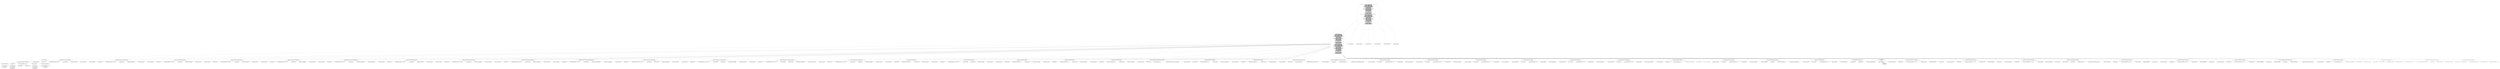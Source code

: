 digraph "Pattern" {
0 [label="Configuration#?,Properties,PrintStream#40:INSERT
Configuration#?,Properties,PrintStream#23:INSERT" shape=ellipse]
1 [label="Configuration#?,Properties,PrintStream#3:\{
    setPatternProperty(aProps, TODO_PATTERN_PROP, TODO_PATTERN);
    setPatternProperty(aProps, PARAMETER_PATTERN_PROP, PARAMETER_PATTERN);
    setPatternProperty(aProps, STATIC_PATTERN_PROP, STATIC_PATTERN);
    setPatternProperty(aProps, CONST_PATTERN_PROP, CONST_PATTERN);
    setPatternProperty(aProps, MEMBER_PATTERN_PROP, MEMBER_PATTERN);
    setPatternProperty(aProps, PUBLIC_MEMBER_PATTERN_PROP, PUBLIC_MEMBER_PATTERN);
    setPatternProperty(aProps, TYPE_PATTERN_PROP, TYPE_PATTERN);
    setPatternProperty(aProps, LOCAL_VAR_PATTERN_PROP, LOCAL_VAR_PATTERN);
    setPatternProperty(aProps, METHOD_PATTERN_PROP, METHOD_PATTERN);
    setPatternProperty(aProps, IGNORE_LINE_LENGTH_PATTERN_PROP, IGNORE_LINE_LENGTH_PATTERN);
    setIntProperty(aProps, aLog, MAX_LINE_LENGTH_PROP, MAX_LINE_LENGTH);
    setIntProperty(aProps, aLog, MAX_METHOD_LENGTH_PROP, MAX_METHOD_LENGTH);
    setIntProperty(aProps, aLog, MAX_CONSTRUCTOR_LENGTH_PROP, MAX_CONSTRUCTOR_LENGTH);
    setIntProperty(aProps, aLog, MAX_FILE_LENGTH_PROP, MAX_FILE_LENGTH);
    setBooleanProperty(aProps, ALLOW_TABS_PROP);
    setIntProperty(aProps, aLog, TAB_WIDTH_PROP, TAB_WIDTH);
    setBooleanProperty(aProps, ALLOW_PROTECTED_PROP);
    setBooleanProperty(aProps, ALLOW_PACKAGE_PROP);
    setBooleanProperty(aProps, ALLOW_NO_AUTHOR_PROP);
    setJavadocScope(Scope.getInstance(aProps.getProperty(JAVADOC_CHECKSCOPE_PROP, PRIVATE.getName())));
    setBooleanProperty(aProps, REQUIRE_PACKAGE_HTML_PROP);
    setBooleanProperty(aProps, IGNORE_IMPORTS_PROP);
    setIllegalImports(aProps.getProperty(ILLEGAL_IMPORTS_PROP, ILLEGAL_IMPORTS));
    setIllegalInstantiations(aProps.getProperty(ILLEGAL_INSTANTIATIONS_PROP, ILLEGAL_INSTANTIATIONS));
    setBooleanProperty(aProps, IGNORE_WHITESPACE_PROP);
    setBooleanProperty(aProps, IGNORE_CAST_WHITESPACE_PROP);
    setBooleanProperty(aProps, IGNORE_OP_WRAP_PROP);
    setBooleanProperty(aProps, IGNORE_BRACES_PROP);
    setBooleanProperty(aProps, IGNORE_LONG_ELL_PROP);
    setBooleanProperty(aProps, IGNORE_PUBLIC_IN_INTERFACE_PROP);
    setCacheFile(aProps.getProperty(CACHE_FILE_PROP));
    setBooleanProperty(aProps, IGNORE_IMPORT_LENGTH_PROP);
    setHeaderIgnoreLines(aProps.getProperty(HEADER_IGNORE_LINE_PROP));
    setBooleanProperty(aProps, HEADER_LINES_REGEXP_PROP);
    final String fname = aProps.getProperty(HEADER_FILE_PROP);
    if (fname != null) \{
        setHeaderFile(fname);
    \}
    setLeftCurlyOptionProperty(aProps, LCURLY_METHOD_PROP, aLog);
    setLeftCurlyOptionProperty(aProps, LCURLY_TYPE_PROP, aLog);
    setLeftCurlyOptionProperty(aProps, LCURLY_OTHER_PROP, aLog);
    setRCurly(getRightCurlyOptionProperty(aProps, RCURLY_PROP, SAME, aLog));
    setBlockOptionProperty(aProps, TRY_BLOCK_PROP, aLog);
    setBlockOptionProperty(aProps, CATCH_BLOCK_PROP, aLog);
    setBlockOptionProperty(aProps, FINALLY_BLOCK_PROP, aLog);
    setParenPadOption(getPadOptionProperty(aProps, PAREN_PAD_PROP, NOSPACE, aLog));
    setBasedir(aProps.getProperty(BASEDIR_PROP));
\}
Configuration#?,Properties,PrintStream#3:\{
    setPatternProperty(aProps, TODO_PATTERN_PROP, TODO_PATTERN);
    setPatternProperty(aProps, PARAMETER_PATTERN_PROP, PARAMETER_PATTERN);
    setPatternProperty(aProps, STATIC_PATTERN_PROP, STATIC_PATTERN);
    setPatternProperty(aProps, CONST_PATTERN_PROP, CONST_PATTERN);
    setPatternProperty(aProps, MEMBER_PATTERN_PROP, MEMBER_PATTERN);
    setPatternProperty(aProps, PUBLIC_MEMBER_PATTERN_PROP, PUBLIC_MEMBER_PATTERN);
    setPatternProperty(aProps, TYPE_PATTERN_PROP, TYPE_PATTERN);
    setPatternProperty(aProps, LOCAL_VAR_PATTERN_PROP, LOCAL_VAR_PATTERN);
    setPatternProperty(aProps, METHOD_PATTERN_PROP, METHOD_PATTERN);
    setPatternProperty(aProps, IGNORE_LINE_LENGTH_PATTERN_PROP, IGNORE_LINE_LENGTH_PATTERN);
    setIntProperty(aProps, aLog, MAX_LINE_LENGTH_PROP, MAX_LINE_LENGTH);
    setIntProperty(aProps, aLog, MAX_METHOD_LENGTH_PROP, MAX_METHOD_LENGTH);
    setIntProperty(aProps, aLog, MAX_CONSTRUCTOR_LENGTH_PROP, MAX_CONSTRUCTOR_LENGTH);
    setIntProperty(aProps, aLog, MAX_FILE_LENGTH_PROP, MAX_FILE_LENGTH);
    setBooleanProperty(aProps, ALLOW_TABS_PROP);
    setIntProperty(aProps, aLog, TAB_WIDTH_PROP, TAB_WIDTH);
    setBooleanProperty(aProps, ALLOW_PROTECTED_PROP);
    setBooleanProperty(aProps, ALLOW_PACKAGE_PROP);
    setBooleanProperty(aProps, ALLOW_NO_AUTHOR_PROP);
    setJavadocScope(Scope.getInstance(aProps.getProperty(JAVADOC_CHECKSCOPE_PROP, PRIVATE.getName())));
    setBooleanProperty(aProps, REQUIRE_PACKAGE_HTML_PROP);
    setBooleanProperty(aProps, IGNORE_IMPORTS_PROP);
    setIllegalImports(aProps.getProperty(ILLEGAL_IMPORTS_PROP, ILLEGAL_IMPORTS));
    setIllegalInstantiations(aProps.getProperty(ILLEGAL_INSTANTIATIONS_PROP, ILLEGAL_INSTANTIATIONS));
    setBooleanProperty(aProps, IGNORE_WHITESPACE_PROP);
    setBooleanProperty(aProps, IGNORE_CAST_WHITESPACE_PROP);
    setBooleanProperty(aProps, IGNORE_BRACES_PROP);
    setBooleanProperty(aProps, IGNORE_LONG_ELL_PROP);
    setBooleanProperty(aProps, IGNORE_PUBLIC_IN_INTERFACE_PROP);
    setStringProperty(aProps, CACHE_FILE_PROP);
    setStringProperty(aProps, LOCALE_LANGUAGE_PROP);
    setStringProperty(aProps, LOCALE_COUNTRY_PROP);
    setBooleanProperty(aProps, IGNORE_IMPORT_LENGTH_PROP);
    setHeaderIgnoreLines(aProps.getProperty(HEADER_IGNORE_LINE_PROP));
    setBooleanProperty(aProps, HEADER_LINES_REGEXP_PROP);
    setBooleanProperty(aProps, JAVADOC_CHECK_UNUSED_THROWS_PROP);
    final String fname = aProps.getProperty(HEADER_FILE_PROP);
    if (fname != null) \{
        setHeaderFile(fname);
    \}
    setLeftCurlyOptionProperty(aProps, LCURLY_METHOD_PROP, aLog);
    setLeftCurlyOptionProperty(aProps, LCURLY_TYPE_PROP, aLog);
    setLeftCurlyOptionProperty(aProps, LCURLY_OTHER_PROP, aLog);
    setRCurly(getRightCurlyOptionProperty(aProps, RCURLY_PROP, SAME, aLog));
    setBlockOptionProperty(aProps, TRY_BLOCK_PROP, aLog);
    setBlockOptionProperty(aProps, CATCH_BLOCK_PROP, aLog);
    setBlockOptionProperty(aProps, FINALLY_BLOCK_PROP, aLog);
    setParenPadOption(getPadOptionProperty(aProps, PAREN_PAD_PROP, NOSPACE, aLog));
    setStringProperty(aProps, BASEDIR_PROP);
    setWrapOpOption(getWrapOpOptionProperty(aProps, WRAP_OP_PROP, NL, aLog));
\}" shape=ellipse]
2 [label="Configuration#?,Properties,PrintStream#2:public  Configuration(Properties aProps, PrintStream aLog) throws RESyntaxException, FileNotFoundException, IOException \{
    setPatternProperty(aProps, TODO_PATTERN_PROP, TODO_PATTERN);
    setPatternProperty(aProps, PARAMETER_PATTERN_PROP, PARAMETER_PATTERN);
    setPatternProperty(aProps, STATIC_PATTERN_PROP, STATIC_PATTERN);
    setPatternProperty(aProps, CONST_PATTERN_PROP, CONST_PATTERN);
    setPatternProperty(aProps, MEMBER_PATTERN_PROP, MEMBER_PATTERN);
    setPatternProperty(aProps, PUBLIC_MEMBER_PATTERN_PROP, PUBLIC_MEMBER_PATTERN);
    setPatternProperty(aProps, TYPE_PATTERN_PROP, TYPE_PATTERN);
    setPatternProperty(aProps, LOCAL_VAR_PATTERN_PROP, LOCAL_VAR_PATTERN);
    setPatternProperty(aProps, METHOD_PATTERN_PROP, METHOD_PATTERN);
    setPatternProperty(aProps, IGNORE_LINE_LENGTH_PATTERN_PROP, IGNORE_LINE_LENGTH_PATTERN);
    setIntProperty(aProps, aLog, MAX_LINE_LENGTH_PROP, MAX_LINE_LENGTH);
    setIntProperty(aProps, aLog, MAX_METHOD_LENGTH_PROP, MAX_METHOD_LENGTH);
    setIntProperty(aProps, aLog, MAX_CONSTRUCTOR_LENGTH_PROP, MAX_CONSTRUCTOR_LENGTH);
    setIntProperty(aProps, aLog, MAX_FILE_LENGTH_PROP, MAX_FILE_LENGTH);
    setBooleanProperty(aProps, ALLOW_TABS_PROP);
    setIntProperty(aProps, aLog, TAB_WIDTH_PROP, TAB_WIDTH);
    setBooleanProperty(aProps, ALLOW_PROTECTED_PROP);
    setBooleanProperty(aProps, ALLOW_PACKAGE_PROP);
    setBooleanProperty(aProps, ALLOW_NO_AUTHOR_PROP);
    setJavadocScope(Scope.getInstance(aProps.getProperty(JAVADOC_CHECKSCOPE_PROP, PRIVATE.getName())));
    setBooleanProperty(aProps, REQUIRE_PACKAGE_HTML_PROP);
    setBooleanProperty(aProps, IGNORE_IMPORTS_PROP);
    setIllegalImports(aProps.getProperty(ILLEGAL_IMPORTS_PROP, ILLEGAL_IMPORTS));
    setIllegalInstantiations(aProps.getProperty(ILLEGAL_INSTANTIATIONS_PROP, ILLEGAL_INSTANTIATIONS));
    setBooleanProperty(aProps, IGNORE_WHITESPACE_PROP);
    setBooleanProperty(aProps, IGNORE_CAST_WHITESPACE_PROP);
    setBooleanProperty(aProps, IGNORE_OP_WRAP_PROP);
    setBooleanProperty(aProps, IGNORE_BRACES_PROP);
    setBooleanProperty(aProps, IGNORE_LONG_ELL_PROP);
    setBooleanProperty(aProps, IGNORE_PUBLIC_IN_INTERFACE_PROP);
    setCacheFile(aProps.getProperty(CACHE_FILE_PROP));
    setBooleanProperty(aProps, IGNORE_IMPORT_LENGTH_PROP);
    setHeaderIgnoreLines(aProps.getProperty(HEADER_IGNORE_LINE_PROP));
    setBooleanProperty(aProps, HEADER_LINES_REGEXP_PROP);
    final String fname = aProps.getProperty(HEADER_FILE_PROP);
    if (fname != null) \{
        setHeaderFile(fname);
    \}
    setLeftCurlyOptionProperty(aProps, LCURLY_METHOD_PROP, aLog);
    setLeftCurlyOptionProperty(aProps, LCURLY_TYPE_PROP, aLog);
    setLeftCurlyOptionProperty(aProps, LCURLY_OTHER_PROP, aLog);
    setRCurly(getRightCurlyOptionProperty(aProps, RCURLY_PROP, SAME, aLog));
    setBlockOptionProperty(aProps, TRY_BLOCK_PROP, aLog);
    setBlockOptionProperty(aProps, CATCH_BLOCK_PROP, aLog);
    setBlockOptionProperty(aProps, FINALLY_BLOCK_PROP, aLog);
    setParenPadOption(getPadOptionProperty(aProps, PAREN_PAD_PROP, NOSPACE, aLog));
    setBasedir(aProps.getProperty(BASEDIR_PROP));
\}
Configuration#?,Properties,PrintStream#2:public  Configuration(Properties aProps, PrintStream aLog) throws RESyntaxException, FileNotFoundException, IOException \{
    setPatternProperty(aProps, TODO_PATTERN_PROP, TODO_PATTERN);
    setPatternProperty(aProps, PARAMETER_PATTERN_PROP, PARAMETER_PATTERN);
    setPatternProperty(aProps, STATIC_PATTERN_PROP, STATIC_PATTERN);
    setPatternProperty(aProps, CONST_PATTERN_PROP, CONST_PATTERN);
    setPatternProperty(aProps, MEMBER_PATTERN_PROP, MEMBER_PATTERN);
    setPatternProperty(aProps, PUBLIC_MEMBER_PATTERN_PROP, PUBLIC_MEMBER_PATTERN);
    setPatternProperty(aProps, TYPE_PATTERN_PROP, TYPE_PATTERN);
    setPatternProperty(aProps, LOCAL_VAR_PATTERN_PROP, LOCAL_VAR_PATTERN);
    setPatternProperty(aProps, METHOD_PATTERN_PROP, METHOD_PATTERN);
    setPatternProperty(aProps, IGNORE_LINE_LENGTH_PATTERN_PROP, IGNORE_LINE_LENGTH_PATTERN);
    setIntProperty(aProps, aLog, MAX_LINE_LENGTH_PROP, MAX_LINE_LENGTH);
    setIntProperty(aProps, aLog, MAX_METHOD_LENGTH_PROP, MAX_METHOD_LENGTH);
    setIntProperty(aProps, aLog, MAX_CONSTRUCTOR_LENGTH_PROP, MAX_CONSTRUCTOR_LENGTH);
    setIntProperty(aProps, aLog, MAX_FILE_LENGTH_PROP, MAX_FILE_LENGTH);
    setBooleanProperty(aProps, ALLOW_TABS_PROP);
    setIntProperty(aProps, aLog, TAB_WIDTH_PROP, TAB_WIDTH);
    setBooleanProperty(aProps, ALLOW_PROTECTED_PROP);
    setBooleanProperty(aProps, ALLOW_PACKAGE_PROP);
    setBooleanProperty(aProps, ALLOW_NO_AUTHOR_PROP);
    setJavadocScope(Scope.getInstance(aProps.getProperty(JAVADOC_CHECKSCOPE_PROP, PRIVATE.getName())));
    setBooleanProperty(aProps, REQUIRE_PACKAGE_HTML_PROP);
    setBooleanProperty(aProps, IGNORE_IMPORTS_PROP);
    setIllegalImports(aProps.getProperty(ILLEGAL_IMPORTS_PROP, ILLEGAL_IMPORTS));
    setIllegalInstantiations(aProps.getProperty(ILLEGAL_INSTANTIATIONS_PROP, ILLEGAL_INSTANTIATIONS));
    setBooleanProperty(aProps, IGNORE_WHITESPACE_PROP);
    setBooleanProperty(aProps, IGNORE_CAST_WHITESPACE_PROP);
    setBooleanProperty(aProps, IGNORE_BRACES_PROP);
    setBooleanProperty(aProps, IGNORE_LONG_ELL_PROP);
    setBooleanProperty(aProps, IGNORE_PUBLIC_IN_INTERFACE_PROP);
    setStringProperty(aProps, CACHE_FILE_PROP);
    setStringProperty(aProps, LOCALE_LANGUAGE_PROP);
    setStringProperty(aProps, LOCALE_COUNTRY_PROP);
    setBooleanProperty(aProps, IGNORE_IMPORT_LENGTH_PROP);
    setHeaderIgnoreLines(aProps.getProperty(HEADER_IGNORE_LINE_PROP));
    setBooleanProperty(aProps, HEADER_LINES_REGEXP_PROP);
    setBooleanProperty(aProps, JAVADOC_CHECK_UNUSED_THROWS_PROP);
    final String fname = aProps.getProperty(HEADER_FILE_PROP);
    if (fname != null) \{
        setHeaderFile(fname);
    \}
    setLeftCurlyOptionProperty(aProps, LCURLY_METHOD_PROP, aLog);
    setLeftCurlyOptionProperty(aProps, LCURLY_TYPE_PROP, aLog);
    setLeftCurlyOptionProperty(aProps, LCURLY_OTHER_PROP, aLog);
    setRCurly(getRightCurlyOptionProperty(aProps, RCURLY_PROP, SAME, aLog));
    setBlockOptionProperty(aProps, TRY_BLOCK_PROP, aLog);
    setBlockOptionProperty(aProps, CATCH_BLOCK_PROP, aLog);
    setBlockOptionProperty(aProps, FINALLY_BLOCK_PROP, aLog);
    setParenPadOption(getPadOptionProperty(aProps, PAREN_PAD_PROP, NOSPACE, aLog));
    setStringProperty(aProps, BASEDIR_PROP);
    setWrapOpOption(getWrapOpOptionProperty(aProps, WRAP_OP_PROP, NL, aLog));
\}" shape=ellipse]
3 [label="Configuration#?,Properties,PrintStream#2:Configuration
Configuration#?,Properties,PrintStream#2:Configuration" shape=ellipse]
4 [label="Configuration#?,Properties,PrintStream#2:Properties aProps
Configuration#?,Properties,PrintStream#2:Properties aProps" shape=ellipse]
5 [label="Configuration#?,Properties,PrintStream#2:PrintStream aLog
Configuration#?,Properties,PrintStream#2:PrintStream aLog" shape=ellipse]
6 [label="Configuration#?,Properties,PrintStream#3:RESyntaxException
Configuration#?,Properties,PrintStream#3:RESyntaxException" shape=ellipse]
7 [label="Configuration#?,Properties,PrintStream#3:FileNotFoundException
Configuration#?,Properties,PrintStream#3:FileNotFoundException" shape=ellipse]
8 [label="Configuration#?,Properties,PrintStream#3:IOException
Configuration#?,Properties,PrintStream#3:IOException" shape=ellipse]
9 [label="Configuration#?,Properties,PrintStream#4:setPatternProperty(aProps, TODO_PATTERN_PROP, TODO_PATTERN)
Configuration#?,Properties,PrintStream#4:setPatternProperty(aProps, TODO_PATTERN_PROP, TODO_PATTERN)" shape=ellipse]
10 [label="Configuration#?,Properties,PrintStream#4:setPatternProperty
Configuration#?,Properties,PrintStream#4:setPatternProperty" shape=ellipse]
11 [label="Configuration#?,Properties,PrintStream#4:
Configuration#?,Properties,PrintStream#4:" shape=ellipse]
12 [label="Configuration#?,Properties,PrintStream#4:setPatternProperty(<unknown>,<unknown>,<unknown>)
Configuration#?,Properties,PrintStream#4:setPatternProperty(<unknown>,<unknown>,<unknown>)" shape=ellipse]
13 [label="Configuration#?,Properties,PrintStream#4:aProps
Configuration#?,Properties,PrintStream#4:aProps" shape=ellipse]
14 [label="Configuration#?,Properties,PrintStream#4:TODO_PATTERN_PROP
Configuration#?,Properties,PrintStream#4:TODO_PATTERN_PROP" shape=ellipse]
15 [label="Configuration#?,Properties,PrintStream#4:TODO_PATTERN
Configuration#?,Properties,PrintStream#4:TODO_PATTERN" shape=ellipse]
16 [label="Configuration#?,Properties,PrintStream#5:setPatternProperty(aProps, PARAMETER_PATTERN_PROP, PARAMETER_PATTERN)
Configuration#?,Properties,PrintStream#5:setPatternProperty(aProps, PARAMETER_PATTERN_PROP, PARAMETER_PATTERN)" shape=ellipse]
17 [label="Configuration#?,Properties,PrintStream#5:setPatternProperty
Configuration#?,Properties,PrintStream#5:setPatternProperty" shape=ellipse]
18 [label="Configuration#?,Properties,PrintStream#5:
Configuration#?,Properties,PrintStream#5:" shape=ellipse]
19 [label="Configuration#?,Properties,PrintStream#5:setPatternProperty(<unknown>,<unknown>,<unknown>)
Configuration#?,Properties,PrintStream#5:setPatternProperty(<unknown>,<unknown>,<unknown>)" shape=ellipse]
20 [label="Configuration#?,Properties,PrintStream#5:aProps
Configuration#?,Properties,PrintStream#5:aProps" shape=ellipse]
21 [label="Configuration#?,Properties,PrintStream#5:PARAMETER_PATTERN_PROP
Configuration#?,Properties,PrintStream#5:PARAMETER_PATTERN_PROP" shape=ellipse]
22 [label="Configuration#?,Properties,PrintStream#5:PARAMETER_PATTERN
Configuration#?,Properties,PrintStream#5:PARAMETER_PATTERN" shape=ellipse]
23 [label="Configuration#?,Properties,PrintStream#6:setPatternProperty(aProps, STATIC_PATTERN_PROP, STATIC_PATTERN)
Configuration#?,Properties,PrintStream#6:setPatternProperty(aProps, STATIC_PATTERN_PROP, STATIC_PATTERN)" shape=ellipse]
24 [label="Configuration#?,Properties,PrintStream#6:setPatternProperty
Configuration#?,Properties,PrintStream#6:setPatternProperty" shape=ellipse]
25 [label="Configuration#?,Properties,PrintStream#6:
Configuration#?,Properties,PrintStream#6:" shape=ellipse]
26 [label="Configuration#?,Properties,PrintStream#6:setPatternProperty(<unknown>,<unknown>,<unknown>)
Configuration#?,Properties,PrintStream#6:setPatternProperty(<unknown>,<unknown>,<unknown>)" shape=ellipse]
27 [label="Configuration#?,Properties,PrintStream#6:aProps
Configuration#?,Properties,PrintStream#6:aProps" shape=ellipse]
28 [label="Configuration#?,Properties,PrintStream#6:STATIC_PATTERN_PROP
Configuration#?,Properties,PrintStream#6:STATIC_PATTERN_PROP" shape=ellipse]
29 [label="Configuration#?,Properties,PrintStream#6:STATIC_PATTERN
Configuration#?,Properties,PrintStream#6:STATIC_PATTERN" shape=ellipse]
30 [label="Configuration#?,Properties,PrintStream#7:setPatternProperty(aProps, CONST_PATTERN_PROP, CONST_PATTERN)
Configuration#?,Properties,PrintStream#7:setPatternProperty(aProps, CONST_PATTERN_PROP, CONST_PATTERN)" shape=ellipse]
31 [label="Configuration#?,Properties,PrintStream#7:setPatternProperty
Configuration#?,Properties,PrintStream#7:setPatternProperty" shape=ellipse]
32 [label="Configuration#?,Properties,PrintStream#7:
Configuration#?,Properties,PrintStream#7:" shape=ellipse]
33 [label="Configuration#?,Properties,PrintStream#7:setPatternProperty(<unknown>,<unknown>,<unknown>)
Configuration#?,Properties,PrintStream#7:setPatternProperty(<unknown>,<unknown>,<unknown>)" shape=ellipse]
34 [label="Configuration#?,Properties,PrintStream#7:aProps
Configuration#?,Properties,PrintStream#7:aProps" shape=ellipse]
35 [label="Configuration#?,Properties,PrintStream#7:CONST_PATTERN_PROP
Configuration#?,Properties,PrintStream#7:CONST_PATTERN_PROP" shape=ellipse]
36 [label="Configuration#?,Properties,PrintStream#7:CONST_PATTERN
Configuration#?,Properties,PrintStream#7:CONST_PATTERN" shape=ellipse]
37 [label="Configuration#?,Properties,PrintStream#8:setPatternProperty(aProps, MEMBER_PATTERN_PROP, MEMBER_PATTERN)
Configuration#?,Properties,PrintStream#8:setPatternProperty(aProps, MEMBER_PATTERN_PROP, MEMBER_PATTERN)" shape=ellipse]
38 [label="Configuration#?,Properties,PrintStream#8:setPatternProperty
Configuration#?,Properties,PrintStream#8:setPatternProperty" shape=ellipse]
39 [label="Configuration#?,Properties,PrintStream#8:
Configuration#?,Properties,PrintStream#8:" shape=ellipse]
40 [label="Configuration#?,Properties,PrintStream#8:setPatternProperty(<unknown>,<unknown>,<unknown>)
Configuration#?,Properties,PrintStream#8:setPatternProperty(<unknown>,<unknown>,<unknown>)" shape=ellipse]
41 [label="Configuration#?,Properties,PrintStream#8:aProps
Configuration#?,Properties,PrintStream#8:aProps" shape=ellipse]
42 [label="Configuration#?,Properties,PrintStream#8:MEMBER_PATTERN_PROP
Configuration#?,Properties,PrintStream#8:MEMBER_PATTERN_PROP" shape=ellipse]
43 [label="Configuration#?,Properties,PrintStream#8:MEMBER_PATTERN
Configuration#?,Properties,PrintStream#8:MEMBER_PATTERN" shape=ellipse]
44 [label="Configuration#?,Properties,PrintStream#9:setPatternProperty(aProps, PUBLIC_MEMBER_PATTERN_PROP, PUBLIC_MEMBER_PATTERN)
Configuration#?,Properties,PrintStream#9:setPatternProperty(aProps, PUBLIC_MEMBER_PATTERN_PROP, PUBLIC_MEMBER_PATTERN)" shape=ellipse]
45 [label="Configuration#?,Properties,PrintStream#9:setPatternProperty
Configuration#?,Properties,PrintStream#9:setPatternProperty" shape=ellipse]
46 [label="Configuration#?,Properties,PrintStream#9:
Configuration#?,Properties,PrintStream#9:" shape=ellipse]
47 [label="Configuration#?,Properties,PrintStream#9:setPatternProperty(<unknown>,<unknown>,<unknown>)
Configuration#?,Properties,PrintStream#9:setPatternProperty(<unknown>,<unknown>,<unknown>)" shape=ellipse]
48 [label="Configuration#?,Properties,PrintStream#9:aProps
Configuration#?,Properties,PrintStream#9:aProps" shape=ellipse]
49 [label="Configuration#?,Properties,PrintStream#9:PUBLIC_MEMBER_PATTERN_PROP
Configuration#?,Properties,PrintStream#9:PUBLIC_MEMBER_PATTERN_PROP" shape=ellipse]
50 [label="Configuration#?,Properties,PrintStream#9:PUBLIC_MEMBER_PATTERN
Configuration#?,Properties,PrintStream#9:PUBLIC_MEMBER_PATTERN" shape=ellipse]
51 [label="Configuration#?,Properties,PrintStream#10:setPatternProperty(aProps, TYPE_PATTERN_PROP, TYPE_PATTERN)
Configuration#?,Properties,PrintStream#10:setPatternProperty(aProps, TYPE_PATTERN_PROP, TYPE_PATTERN)" shape=ellipse]
52 [label="Configuration#?,Properties,PrintStream#10:setPatternProperty
Configuration#?,Properties,PrintStream#10:setPatternProperty" shape=ellipse]
53 [label="Configuration#?,Properties,PrintStream#10:
Configuration#?,Properties,PrintStream#10:" shape=ellipse]
54 [label="Configuration#?,Properties,PrintStream#10:setPatternProperty(<unknown>,<unknown>,<unknown>)
Configuration#?,Properties,PrintStream#10:setPatternProperty(<unknown>,<unknown>,<unknown>)" shape=ellipse]
55 [label="Configuration#?,Properties,PrintStream#10:aProps
Configuration#?,Properties,PrintStream#10:aProps" shape=ellipse]
56 [label="Configuration#?,Properties,PrintStream#10:TYPE_PATTERN_PROP
Configuration#?,Properties,PrintStream#10:TYPE_PATTERN_PROP" shape=ellipse]
57 [label="Configuration#?,Properties,PrintStream#10:TYPE_PATTERN
Configuration#?,Properties,PrintStream#10:TYPE_PATTERN" shape=ellipse]
58 [label="Configuration#?,Properties,PrintStream#11:setPatternProperty(aProps, LOCAL_VAR_PATTERN_PROP, LOCAL_VAR_PATTERN)
Configuration#?,Properties,PrintStream#11:setPatternProperty(aProps, LOCAL_VAR_PATTERN_PROP, LOCAL_VAR_PATTERN)" shape=ellipse]
59 [label="Configuration#?,Properties,PrintStream#11:setPatternProperty
Configuration#?,Properties,PrintStream#11:setPatternProperty" shape=ellipse]
60 [label="Configuration#?,Properties,PrintStream#11:
Configuration#?,Properties,PrintStream#11:" shape=ellipse]
61 [label="Configuration#?,Properties,PrintStream#11:setPatternProperty(<unknown>,<unknown>,<unknown>)
Configuration#?,Properties,PrintStream#11:setPatternProperty(<unknown>,<unknown>,<unknown>)" shape=ellipse]
62 [label="Configuration#?,Properties,PrintStream#11:aProps
Configuration#?,Properties,PrintStream#11:aProps" shape=ellipse]
63 [label="Configuration#?,Properties,PrintStream#11:LOCAL_VAR_PATTERN_PROP
Configuration#?,Properties,PrintStream#11:LOCAL_VAR_PATTERN_PROP" shape=ellipse]
64 [label="Configuration#?,Properties,PrintStream#11:LOCAL_VAR_PATTERN
Configuration#?,Properties,PrintStream#11:LOCAL_VAR_PATTERN" shape=ellipse]
65 [label="Configuration#?,Properties,PrintStream#12:setPatternProperty(aProps, METHOD_PATTERN_PROP, METHOD_PATTERN)
Configuration#?,Properties,PrintStream#12:setPatternProperty(aProps, METHOD_PATTERN_PROP, METHOD_PATTERN)" shape=ellipse]
66 [label="Configuration#?,Properties,PrintStream#12:setPatternProperty
Configuration#?,Properties,PrintStream#12:setPatternProperty" shape=ellipse]
67 [label="Configuration#?,Properties,PrintStream#12:
Configuration#?,Properties,PrintStream#12:" shape=ellipse]
68 [label="Configuration#?,Properties,PrintStream#12:setPatternProperty(<unknown>,<unknown>,<unknown>)
Configuration#?,Properties,PrintStream#12:setPatternProperty(<unknown>,<unknown>,<unknown>)" shape=ellipse]
69 [label="Configuration#?,Properties,PrintStream#12:aProps
Configuration#?,Properties,PrintStream#12:aProps" shape=ellipse]
70 [label="Configuration#?,Properties,PrintStream#12:METHOD_PATTERN_PROP
Configuration#?,Properties,PrintStream#12:METHOD_PATTERN_PROP" shape=ellipse]
71 [label="Configuration#?,Properties,PrintStream#12:METHOD_PATTERN
Configuration#?,Properties,PrintStream#12:METHOD_PATTERN" shape=ellipse]
72 [label="Configuration#?,Properties,PrintStream#13:setPatternProperty(aProps, IGNORE_LINE_LENGTH_PATTERN_PROP, IGNORE_LINE_LENGTH_PATTERN)
Configuration#?,Properties,PrintStream#13:setPatternProperty(aProps, IGNORE_LINE_LENGTH_PATTERN_PROP, IGNORE_LINE_LENGTH_PATTERN)" shape=ellipse]
73 [label="Configuration#?,Properties,PrintStream#13:setPatternProperty
Configuration#?,Properties,PrintStream#13:setPatternProperty" shape=ellipse]
74 [label="Configuration#?,Properties,PrintStream#13:
Configuration#?,Properties,PrintStream#13:" shape=ellipse]
75 [label="Configuration#?,Properties,PrintStream#13:setPatternProperty(<unknown>,<unknown>,<unknown>)
Configuration#?,Properties,PrintStream#13:setPatternProperty(<unknown>,<unknown>,<unknown>)" shape=ellipse]
76 [label="Configuration#?,Properties,PrintStream#13:aProps
Configuration#?,Properties,PrintStream#13:aProps" shape=ellipse]
77 [label="Configuration#?,Properties,PrintStream#13:IGNORE_LINE_LENGTH_PATTERN_PROP
Configuration#?,Properties,PrintStream#13:IGNORE_LINE_LENGTH_PATTERN_PROP" shape=ellipse]
78 [label="Configuration#?,Properties,PrintStream#13:IGNORE_LINE_LENGTH_PATTERN
Configuration#?,Properties,PrintStream#13:IGNORE_LINE_LENGTH_PATTERN" shape=ellipse]
79 [label="Configuration#?,Properties,PrintStream#14:setIntProperty(aProps, aLog, MAX_LINE_LENGTH_PROP, MAX_LINE_LENGTH)
Configuration#?,Properties,PrintStream#14:setIntProperty(aProps, aLog, MAX_LINE_LENGTH_PROP, MAX_LINE_LENGTH)" shape=ellipse]
80 [label="Configuration#?,Properties,PrintStream#14:setIntProperty
Configuration#?,Properties,PrintStream#14:setIntProperty" shape=ellipse]
81 [label="Configuration#?,Properties,PrintStream#14:
Configuration#?,Properties,PrintStream#14:" shape=ellipse]
82 [label="Configuration#?,Properties,PrintStream#14:setIntProperty(<unknown>,<unknown>,<unknown>,<unknown>)
Configuration#?,Properties,PrintStream#14:setIntProperty(<unknown>,<unknown>,<unknown>,<unknown>)" shape=ellipse]
83 [label="Configuration#?,Properties,PrintStream#14:aProps
Configuration#?,Properties,PrintStream#14:aProps" shape=ellipse]
84 [label="Configuration#?,Properties,PrintStream#14:aLog
Configuration#?,Properties,PrintStream#14:aLog" shape=ellipse]
85 [label="Configuration#?,Properties,PrintStream#14:MAX_LINE_LENGTH_PROP
Configuration#?,Properties,PrintStream#14:MAX_LINE_LENGTH_PROP" shape=ellipse]
86 [label="Configuration#?,Properties,PrintStream#14:MAX_LINE_LENGTH
Configuration#?,Properties,PrintStream#14:MAX_LINE_LENGTH" shape=ellipse]
87 [label="Configuration#?,Properties,PrintStream#15:setIntProperty(aProps, aLog, MAX_METHOD_LENGTH_PROP, MAX_METHOD_LENGTH)
Configuration#?,Properties,PrintStream#15:setIntProperty(aProps, aLog, MAX_METHOD_LENGTH_PROP, MAX_METHOD_LENGTH)" shape=ellipse]
88 [label="Configuration#?,Properties,PrintStream#15:setIntProperty
Configuration#?,Properties,PrintStream#15:setIntProperty" shape=ellipse]
89 [label="Configuration#?,Properties,PrintStream#15:
Configuration#?,Properties,PrintStream#15:" shape=ellipse]
90 [label="Configuration#?,Properties,PrintStream#15:setIntProperty(<unknown>,<unknown>,<unknown>,<unknown>)
Configuration#?,Properties,PrintStream#15:setIntProperty(<unknown>,<unknown>,<unknown>,<unknown>)" shape=ellipse]
91 [label="Configuration#?,Properties,PrintStream#15:aProps
Configuration#?,Properties,PrintStream#15:aProps" shape=ellipse]
92 [label="Configuration#?,Properties,PrintStream#15:aLog
Configuration#?,Properties,PrintStream#15:aLog" shape=ellipse]
93 [label="Configuration#?,Properties,PrintStream#15:MAX_METHOD_LENGTH_PROP
Configuration#?,Properties,PrintStream#15:MAX_METHOD_LENGTH_PROP" shape=ellipse]
94 [label="Configuration#?,Properties,PrintStream#15:MAX_METHOD_LENGTH
Configuration#?,Properties,PrintStream#15:MAX_METHOD_LENGTH" shape=ellipse]
95 [label="Configuration#?,Properties,PrintStream#16:setIntProperty(aProps, aLog, MAX_CONSTRUCTOR_LENGTH_PROP, MAX_CONSTRUCTOR_LENGTH)
Configuration#?,Properties,PrintStream#16:setIntProperty(aProps, aLog, MAX_CONSTRUCTOR_LENGTH_PROP, MAX_CONSTRUCTOR_LENGTH)" shape=ellipse]
96 [label="Configuration#?,Properties,PrintStream#16:setIntProperty
Configuration#?,Properties,PrintStream#16:setIntProperty" shape=ellipse]
97 [label="Configuration#?,Properties,PrintStream#16:
Configuration#?,Properties,PrintStream#16:" shape=ellipse]
98 [label="Configuration#?,Properties,PrintStream#16:setIntProperty(<unknown>,<unknown>,<unknown>,<unknown>)
Configuration#?,Properties,PrintStream#16:setIntProperty(<unknown>,<unknown>,<unknown>,<unknown>)" shape=ellipse]
99 [label="Configuration#?,Properties,PrintStream#16:aProps
Configuration#?,Properties,PrintStream#16:aProps" shape=ellipse]
100 [label="Configuration#?,Properties,PrintStream#16:aLog
Configuration#?,Properties,PrintStream#16:aLog" shape=ellipse]
101 [label="Configuration#?,Properties,PrintStream#16:MAX_CONSTRUCTOR_LENGTH_PROP
Configuration#?,Properties,PrintStream#16:MAX_CONSTRUCTOR_LENGTH_PROP" shape=ellipse]
102 [label="Configuration#?,Properties,PrintStream#16:MAX_CONSTRUCTOR_LENGTH
Configuration#?,Properties,PrintStream#16:MAX_CONSTRUCTOR_LENGTH" shape=ellipse]
103 [label="Configuration#?,Properties,PrintStream#17:setIntProperty(aProps, aLog, MAX_FILE_LENGTH_PROP, MAX_FILE_LENGTH)
Configuration#?,Properties,PrintStream#17:setIntProperty(aProps, aLog, MAX_FILE_LENGTH_PROP, MAX_FILE_LENGTH)" shape=ellipse]
104 [label="Configuration#?,Properties,PrintStream#17:setIntProperty
Configuration#?,Properties,PrintStream#17:setIntProperty" shape=ellipse]
105 [label="Configuration#?,Properties,PrintStream#17:
Configuration#?,Properties,PrintStream#17:" shape=ellipse]
106 [label="Configuration#?,Properties,PrintStream#17:setIntProperty(<unknown>,<unknown>,<unknown>,<unknown>)
Configuration#?,Properties,PrintStream#17:setIntProperty(<unknown>,<unknown>,<unknown>,<unknown>)" shape=ellipse]
107 [label="Configuration#?,Properties,PrintStream#17:aProps
Configuration#?,Properties,PrintStream#17:aProps" shape=ellipse]
108 [label="Configuration#?,Properties,PrintStream#17:aLog
Configuration#?,Properties,PrintStream#17:aLog" shape=ellipse]
109 [label="Configuration#?,Properties,PrintStream#17:MAX_FILE_LENGTH_PROP
Configuration#?,Properties,PrintStream#17:MAX_FILE_LENGTH_PROP" shape=ellipse]
110 [label="Configuration#?,Properties,PrintStream#17:MAX_FILE_LENGTH
Configuration#?,Properties,PrintStream#17:MAX_FILE_LENGTH" shape=ellipse]
111 [label="Configuration#?,Properties,PrintStream#18:setBooleanProperty(aProps, ALLOW_TABS_PROP)
Configuration#?,Properties,PrintStream#18:setBooleanProperty(aProps, ALLOW_TABS_PROP)" shape=ellipse]
112 [label="Configuration#?,Properties,PrintStream#18:setBooleanProperty
Configuration#?,Properties,PrintStream#18:setBooleanProperty" shape=ellipse]
113 [label="Configuration#?,Properties,PrintStream#18:
Configuration#?,Properties,PrintStream#18:" shape=ellipse]
114 [label="Configuration#?,Properties,PrintStream#18:setBooleanProperty(<unknown>,<unknown>)
Configuration#?,Properties,PrintStream#18:setBooleanProperty(<unknown>,<unknown>)" shape=ellipse]
115 [label="Configuration#?,Properties,PrintStream#18:aProps
Configuration#?,Properties,PrintStream#18:aProps" shape=ellipse]
116 [label="Configuration#?,Properties,PrintStream#18:ALLOW_TABS_PROP
Configuration#?,Properties,PrintStream#18:ALLOW_TABS_PROP" shape=ellipse]
117 [label="Configuration#?,Properties,PrintStream#19:setIntProperty(aProps, aLog, TAB_WIDTH_PROP, TAB_WIDTH)
Configuration#?,Properties,PrintStream#19:setIntProperty(aProps, aLog, TAB_WIDTH_PROP, TAB_WIDTH)" shape=ellipse]
118 [label="Configuration#?,Properties,PrintStream#19:setIntProperty
Configuration#?,Properties,PrintStream#19:setIntProperty" shape=ellipse]
119 [label="Configuration#?,Properties,PrintStream#19:
Configuration#?,Properties,PrintStream#19:" shape=ellipse]
120 [label="Configuration#?,Properties,PrintStream#19:setIntProperty(<unknown>,<unknown>,<unknown>,<unknown>)
Configuration#?,Properties,PrintStream#19:setIntProperty(<unknown>,<unknown>,<unknown>,<unknown>)" shape=ellipse]
121 [label="Configuration#?,Properties,PrintStream#19:aProps
Configuration#?,Properties,PrintStream#19:aProps" shape=ellipse]
122 [label="Configuration#?,Properties,PrintStream#19:aLog
Configuration#?,Properties,PrintStream#19:aLog" shape=ellipse]
123 [label="Configuration#?,Properties,PrintStream#19:TAB_WIDTH_PROP
Configuration#?,Properties,PrintStream#19:TAB_WIDTH_PROP" shape=ellipse]
124 [label="Configuration#?,Properties,PrintStream#19:TAB_WIDTH
Configuration#?,Properties,PrintStream#19:TAB_WIDTH" shape=ellipse]
125 [label="Configuration#?,Properties,PrintStream#20:setBooleanProperty(aProps, ALLOW_PROTECTED_PROP)
Configuration#?,Properties,PrintStream#20:setBooleanProperty(aProps, ALLOW_PROTECTED_PROP)" shape=ellipse]
126 [label="Configuration#?,Properties,PrintStream#20:setBooleanProperty
Configuration#?,Properties,PrintStream#20:setBooleanProperty" shape=ellipse]
127 [label="Configuration#?,Properties,PrintStream#20:
Configuration#?,Properties,PrintStream#20:" shape=ellipse]
128 [label="Configuration#?,Properties,PrintStream#20:setBooleanProperty(<unknown>,<unknown>)
Configuration#?,Properties,PrintStream#20:setBooleanProperty(<unknown>,<unknown>)" shape=ellipse]
129 [label="Configuration#?,Properties,PrintStream#20:aProps
Configuration#?,Properties,PrintStream#20:aProps" shape=ellipse]
130 [label="Configuration#?,Properties,PrintStream#20:ALLOW_PROTECTED_PROP
Configuration#?,Properties,PrintStream#20:ALLOW_PROTECTED_PROP" shape=ellipse]
131 [label="Configuration#?,Properties,PrintStream#21:setBooleanProperty(aProps, ALLOW_PACKAGE_PROP)
Configuration#?,Properties,PrintStream#21:setBooleanProperty(aProps, ALLOW_PACKAGE_PROP)" shape=ellipse]
132 [label="Configuration#?,Properties,PrintStream#21:setBooleanProperty
Configuration#?,Properties,PrintStream#21:setBooleanProperty" shape=ellipse]
133 [label="Configuration#?,Properties,PrintStream#21:
Configuration#?,Properties,PrintStream#21:" shape=ellipse]
134 [label="Configuration#?,Properties,PrintStream#21:setBooleanProperty(<unknown>,<unknown>)
Configuration#?,Properties,PrintStream#21:setBooleanProperty(<unknown>,<unknown>)" shape=ellipse]
135 [label="Configuration#?,Properties,PrintStream#21:aProps
Configuration#?,Properties,PrintStream#21:aProps" shape=ellipse]
136 [label="Configuration#?,Properties,PrintStream#21:ALLOW_PACKAGE_PROP
Configuration#?,Properties,PrintStream#21:ALLOW_PACKAGE_PROP" shape=ellipse]
137 [label="Configuration#?,Properties,PrintStream#22:setBooleanProperty(aProps, ALLOW_NO_AUTHOR_PROP)
Configuration#?,Properties,PrintStream#22:setBooleanProperty(aProps, ALLOW_NO_AUTHOR_PROP)" shape=ellipse]
138 [label="Configuration#?,Properties,PrintStream#22:setBooleanProperty
Configuration#?,Properties,PrintStream#22:setBooleanProperty" shape=ellipse]
139 [label="Configuration#?,Properties,PrintStream#22:
Configuration#?,Properties,PrintStream#22:" shape=ellipse]
140 [label="Configuration#?,Properties,PrintStream#22:setBooleanProperty(<unknown>,<unknown>)
Configuration#?,Properties,PrintStream#22:setBooleanProperty(<unknown>,<unknown>)" shape=ellipse]
141 [label="Configuration#?,Properties,PrintStream#22:aProps
Configuration#?,Properties,PrintStream#22:aProps" shape=ellipse]
142 [label="Configuration#?,Properties,PrintStream#22:ALLOW_NO_AUTHOR_PROP
Configuration#?,Properties,PrintStream#22:ALLOW_NO_AUTHOR_PROP" shape=ellipse]
143 [label="Configuration#?,Properties,PrintStream#23:setJavadocScope(Scope.getInstance(aProps.getProperty(JAVADOC_CHECKSCOPE_PROP, PRIVATE.getName())))
Configuration#?,Properties,PrintStream#23:setJavadocScope(Scope.getInstance(aProps.getProperty(JAVADOC_CHECKSCOPE_PROP, PRIVATE.getName())))" shape=ellipse]
144 [label="Configuration#?,Properties,PrintStream#23:setJavadocScope
Configuration#?,Properties,PrintStream#23:setJavadocScope" shape=ellipse]
145 [label="Configuration#?,Properties,PrintStream#23:
Configuration#?,Properties,PrintStream#23:" shape=ellipse]
146 [label="Configuration#?,Properties,PrintStream#23:setJavadocScope(<unknown>)
Configuration#?,Properties,PrintStream#23:setJavadocScope(<unknown>)" shape=ellipse]
147 [label="Configuration#?,Properties,PrintStream#24:Scope.getInstance(aProps.getProperty(JAVADOC_CHECKSCOPE_PROP, PRIVATE.getName()))
Configuration#?,Properties,PrintStream#24:Scope.getInstance(aProps.getProperty(JAVADOC_CHECKSCOPE_PROP, PRIVATE.getName()))" shape=ellipse]
148 [label="Configuration#?,Properties,PrintStream#25:setBooleanProperty(aProps, REQUIRE_PACKAGE_HTML_PROP)
Configuration#?,Properties,PrintStream#25:setBooleanProperty(aProps, REQUIRE_PACKAGE_HTML_PROP)" shape=ellipse]
149 [label="Configuration#?,Properties,PrintStream#25:setBooleanProperty
Configuration#?,Properties,PrintStream#25:setBooleanProperty" shape=ellipse]
150 [label="Configuration#?,Properties,PrintStream#25:
Configuration#?,Properties,PrintStream#25:" shape=ellipse]
151 [label="Configuration#?,Properties,PrintStream#25:setBooleanProperty(<unknown>,<unknown>)
Configuration#?,Properties,PrintStream#25:setBooleanProperty(<unknown>,<unknown>)" shape=ellipse]
152 [label="Configuration#?,Properties,PrintStream#25:aProps
Configuration#?,Properties,PrintStream#25:aProps" shape=ellipse]
153 [label="Configuration#?,Properties,PrintStream#25:REQUIRE_PACKAGE_HTML_PROP
Configuration#?,Properties,PrintStream#25:REQUIRE_PACKAGE_HTML_PROP" shape=ellipse]
154 [label="Configuration#?,Properties,PrintStream#26:setBooleanProperty(aProps, IGNORE_IMPORTS_PROP)
Configuration#?,Properties,PrintStream#26:setBooleanProperty(aProps, IGNORE_IMPORTS_PROP)" shape=ellipse]
155 [label="Configuration#?,Properties,PrintStream#26:setBooleanProperty
Configuration#?,Properties,PrintStream#26:setBooleanProperty" shape=ellipse]
156 [label="Configuration#?,Properties,PrintStream#26:
Configuration#?,Properties,PrintStream#26:" shape=ellipse]
157 [label="Configuration#?,Properties,PrintStream#26:setBooleanProperty(<unknown>,<unknown>)
Configuration#?,Properties,PrintStream#26:setBooleanProperty(<unknown>,<unknown>)" shape=ellipse]
158 [label="Configuration#?,Properties,PrintStream#26:aProps
Configuration#?,Properties,PrintStream#26:aProps" shape=ellipse]
159 [label="Configuration#?,Properties,PrintStream#26:IGNORE_IMPORTS_PROP
Configuration#?,Properties,PrintStream#26:IGNORE_IMPORTS_PROP" shape=ellipse]
160 [label="Configuration#?,Properties,PrintStream#27:setIllegalImports(aProps.getProperty(ILLEGAL_IMPORTS_PROP, ILLEGAL_IMPORTS))
Configuration#?,Properties,PrintStream#27:setIllegalImports(aProps.getProperty(ILLEGAL_IMPORTS_PROP, ILLEGAL_IMPORTS))" shape=ellipse]
161 [label="Configuration#?,Properties,PrintStream#27:setIllegalImports
Configuration#?,Properties,PrintStream#27:setIllegalImports" shape=ellipse]
162 [label="Configuration#?,Properties,PrintStream#27:
Configuration#?,Properties,PrintStream#27:" shape=ellipse]
163 [label="Configuration#?,Properties,PrintStream#27:setIllegalImports(<unknown>)
Configuration#?,Properties,PrintStream#27:setIllegalImports(<unknown>)" shape=ellipse]
164 [label="Configuration#?,Properties,PrintStream#27:aProps.getProperty(ILLEGAL_IMPORTS_PROP, ILLEGAL_IMPORTS)
Configuration#?,Properties,PrintStream#27:aProps.getProperty(ILLEGAL_IMPORTS_PROP, ILLEGAL_IMPORTS)" shape=ellipse]
165 [label="Configuration#?,Properties,PrintStream#28:setIllegalInstantiations(aProps.getProperty(ILLEGAL_INSTANTIATIONS_PROP, ILLEGAL_INSTANTIATIONS))
Configuration#?,Properties,PrintStream#28:setIllegalInstantiations(aProps.getProperty(ILLEGAL_INSTANTIATIONS_PROP, ILLEGAL_INSTANTIATIONS))" shape=ellipse]
166 [label="Configuration#?,Properties,PrintStream#28:setIllegalInstantiations
Configuration#?,Properties,PrintStream#28:setIllegalInstantiations" shape=ellipse]
167 [label="Configuration#?,Properties,PrintStream#28:
Configuration#?,Properties,PrintStream#28:" shape=ellipse]
168 [label="Configuration#?,Properties,PrintStream#28:setIllegalInstantiations(<unknown>)
Configuration#?,Properties,PrintStream#28:setIllegalInstantiations(<unknown>)" shape=ellipse]
169 [label="Configuration#?,Properties,PrintStream#29:aProps.getProperty(ILLEGAL_INSTANTIATIONS_PROP, ILLEGAL_INSTANTIATIONS)
Configuration#?,Properties,PrintStream#29:aProps.getProperty(ILLEGAL_INSTANTIATIONS_PROP, ILLEGAL_INSTANTIATIONS)" shape=ellipse]
170 [label="Configuration#?,Properties,PrintStream#30:setBooleanProperty(aProps, IGNORE_WHITESPACE_PROP)
Configuration#?,Properties,PrintStream#30:setBooleanProperty(aProps, IGNORE_WHITESPACE_PROP)" shape=ellipse]
171 [label="Configuration#?,Properties,PrintStream#30:setBooleanProperty
Configuration#?,Properties,PrintStream#30:setBooleanProperty" shape=ellipse]
172 [label="Configuration#?,Properties,PrintStream#30:
Configuration#?,Properties,PrintStream#30:" shape=ellipse]
173 [label="Configuration#?,Properties,PrintStream#30:setBooleanProperty(<unknown>,<unknown>)
Configuration#?,Properties,PrintStream#30:setBooleanProperty(<unknown>,<unknown>)" shape=ellipse]
174 [label="Configuration#?,Properties,PrintStream#30:aProps
Configuration#?,Properties,PrintStream#30:aProps" shape=ellipse]
175 [label="Configuration#?,Properties,PrintStream#30:IGNORE_WHITESPACE_PROP
Configuration#?,Properties,PrintStream#30:IGNORE_WHITESPACE_PROP" shape=ellipse]
176 [label="Configuration#?,Properties,PrintStream#31:setBooleanProperty(aProps, IGNORE_CAST_WHITESPACE_PROP)
Configuration#?,Properties,PrintStream#31:setBooleanProperty(aProps, IGNORE_CAST_WHITESPACE_PROP)" shape=ellipse]
177 [label="Configuration#?,Properties,PrintStream#31:setBooleanProperty
Configuration#?,Properties,PrintStream#31:setBooleanProperty" shape=ellipse]
178 [label="Configuration#?,Properties,PrintStream#31:
Configuration#?,Properties,PrintStream#31:" shape=ellipse]
179 [label="Configuration#?,Properties,PrintStream#31:setBooleanProperty(<unknown>,<unknown>)
Configuration#?,Properties,PrintStream#31:setBooleanProperty(<unknown>,<unknown>)" shape=ellipse]
180 [label="Configuration#?,Properties,PrintStream#31:aProps
Configuration#?,Properties,PrintStream#31:aProps" shape=ellipse]
181 [label="Configuration#?,Properties,PrintStream#31:IGNORE_CAST_WHITESPACE_PROP
Configuration#?,Properties,PrintStream#31:IGNORE_CAST_WHITESPACE_PROP" shape=ellipse]
182 [label="Configuration#?,Properties,PrintStream#32:setBooleanProperty(aProps, IGNORE_OP_WRAP_PROP)
Configuration#?,Properties,PrintStream#32:setBooleanProperty(aProps, IGNORE_BRACES_PROP)" shape=ellipse]
183 [label="Configuration#?,Properties,PrintStream#32:setBooleanProperty
Configuration#?,Properties,PrintStream#32:setBooleanProperty" shape=ellipse]
184 [label="Configuration#?,Properties,PrintStream#32:
Configuration#?,Properties,PrintStream#32:" shape=ellipse]
185 [label="Configuration#?,Properties,PrintStream#32:setBooleanProperty(<unknown>,<unknown>)
Configuration#?,Properties,PrintStream#32:setBooleanProperty(<unknown>,<unknown>)" shape=ellipse]
186 [label="Configuration#?,Properties,PrintStream#32:aProps
Configuration#?,Properties,PrintStream#32:aProps" shape=ellipse]
187 [label="Configuration#?,Properties,PrintStream#32:IGNORE_OP_WRAP_PROP
Configuration#?,Properties,PrintStream#32:IGNORE_BRACES_PROP" shape=ellipse]
188 [label="Configuration#?,Properties,PrintStream#33:setBooleanProperty(aProps, IGNORE_BRACES_PROP)
Configuration#?,Properties,PrintStream#33:setBooleanProperty(aProps, IGNORE_LONG_ELL_PROP)" shape=ellipse]
189 [label="Configuration#?,Properties,PrintStream#33:setBooleanProperty
Configuration#?,Properties,PrintStream#33:setBooleanProperty" shape=ellipse]
190 [label="Configuration#?,Properties,PrintStream#33:
Configuration#?,Properties,PrintStream#33:" shape=ellipse]
191 [label="Configuration#?,Properties,PrintStream#33:setBooleanProperty(<unknown>,<unknown>)
Configuration#?,Properties,PrintStream#33:setBooleanProperty(<unknown>,<unknown>)" shape=ellipse]
192 [label="Configuration#?,Properties,PrintStream#33:aProps
Configuration#?,Properties,PrintStream#33:aProps" shape=ellipse]
193 [label="Configuration#?,Properties,PrintStream#33:IGNORE_BRACES_PROP
Configuration#?,Properties,PrintStream#33:IGNORE_LONG_ELL_PROP" shape=ellipse]
194 [label="Configuration#?,Properties,PrintStream#34:setBooleanProperty(aProps, IGNORE_LONG_ELL_PROP)
Configuration#?,Properties,PrintStream#38:setBooleanProperty(aProps, IGNORE_IMPORT_LENGTH_PROP)" shape=ellipse]
195 [label="Configuration#?,Properties,PrintStream#34:setBooleanProperty
Configuration#?,Properties,PrintStream#38:setBooleanProperty" shape=ellipse]
196 [label="Configuration#?,Properties,PrintStream#34:
Configuration#?,Properties,PrintStream#38:" shape=ellipse]
197 [label="Configuration#?,Properties,PrintStream#34:setBooleanProperty(<unknown>,<unknown>)
Configuration#?,Properties,PrintStream#38:setBooleanProperty(<unknown>,<unknown>)" shape=ellipse]
198 [label="Configuration#?,Properties,PrintStream#34:aProps
Configuration#?,Properties,PrintStream#38:aProps" shape=ellipse]
199 [label="Configuration#?,Properties,PrintStream#34:IGNORE_LONG_ELL_PROP
Configuration#?,Properties,PrintStream#38:IGNORE_IMPORT_LENGTH_PROP" shape=ellipse]
200 [label="Configuration#?,Properties,PrintStream#35:setBooleanProperty(aProps, IGNORE_PUBLIC_IN_INTERFACE_PROP)
Configuration#?,Properties,PrintStream#34:setBooleanProperty(aProps, IGNORE_PUBLIC_IN_INTERFACE_PROP)" shape=ellipse]
201 [label="Configuration#?,Properties,PrintStream#35:setBooleanProperty
Configuration#?,Properties,PrintStream#34:setBooleanProperty" shape=ellipse]
202 [label="Configuration#?,Properties,PrintStream#35:
Configuration#?,Properties,PrintStream#34:" shape=ellipse]
203 [label="Configuration#?,Properties,PrintStream#35:setBooleanProperty(<unknown>,<unknown>)
Configuration#?,Properties,PrintStream#34:setBooleanProperty(<unknown>,<unknown>)" shape=ellipse]
204 [label="Configuration#?,Properties,PrintStream#35:aProps
Configuration#?,Properties,PrintStream#34:aProps" shape=ellipse]
205 [label="Configuration#?,Properties,PrintStream#35:IGNORE_PUBLIC_IN_INTERFACE_PROP
Configuration#?,Properties,PrintStream#34:IGNORE_PUBLIC_IN_INTERFACE_PROP" shape=ellipse]
206 [label="Configuration#?,Properties,PrintStream#36:setCacheFile(aProps.getProperty(CACHE_FILE_PROP))
Configuration#?,Properties,PrintStream#35:setStringProperty(aProps, CACHE_FILE_PROP)" shape=ellipse]
207 [label="Configuration#?,Properties,PrintStream#36:setCacheFile
Configuration#?,Properties,PrintStream#35:setStringProperty" shape=ellipse]
208 [label="Configuration#?,Properties,PrintStream#36:
Configuration#?,Properties,PrintStream#35:" shape=ellipse]
209 [label="Configuration#?,Properties,PrintStream#36:setCacheFile(<unknown>)
Configuration#?,Properties,PrintStream#35:setStringProperty(<unknown>,<unknown>)" shape=ellipse]
210 [label="Configuration#?,Properties,PrintStream#36:aProps.getProperty(CACHE_FILE_PROP)" shape=ellipse]
211 [label="Configuration#?,Properties,PrintStream#37:setBooleanProperty(aProps, IGNORE_IMPORT_LENGTH_PROP)
Configuration#?,Properties,PrintStream#40:setBooleanProperty(aProps, HEADER_LINES_REGEXP_PROP)" shape=ellipse]
212 [label="Configuration#?,Properties,PrintStream#37:setBooleanProperty
Configuration#?,Properties,PrintStream#40:setBooleanProperty" shape=ellipse]
213 [label="Configuration#?,Properties,PrintStream#37:
Configuration#?,Properties,PrintStream#40:" shape=ellipse]
214 [label="Configuration#?,Properties,PrintStream#37:setBooleanProperty(<unknown>,<unknown>)
Configuration#?,Properties,PrintStream#40:setBooleanProperty(<unknown>,<unknown>)" shape=ellipse]
215 [label="Configuration#?,Properties,PrintStream#37:aProps
Configuration#?,Properties,PrintStream#40:aProps" shape=ellipse]
216 [label="Configuration#?,Properties,PrintStream#37:IGNORE_IMPORT_LENGTH_PROP
Configuration#?,Properties,PrintStream#40:HEADER_LINES_REGEXP_PROP" shape=ellipse]
217 [label="Configuration#?,Properties,PrintStream#38:setHeaderIgnoreLines(aProps.getProperty(HEADER_IGNORE_LINE_PROP))
Configuration#?,Properties,PrintStream#39:setHeaderIgnoreLines(aProps.getProperty(HEADER_IGNORE_LINE_PROP))" shape=ellipse]
218 [label="Configuration#?,Properties,PrintStream#38:setHeaderIgnoreLines
Configuration#?,Properties,PrintStream#39:setHeaderIgnoreLines" shape=ellipse]
219 [label="Configuration#?,Properties,PrintStream#38:
Configuration#?,Properties,PrintStream#39:" shape=ellipse]
220 [label="Configuration#?,Properties,PrintStream#38:setHeaderIgnoreLines(<unknown>)
Configuration#?,Properties,PrintStream#39:setHeaderIgnoreLines(<unknown>)" shape=ellipse]
221 [label="Configuration#?,Properties,PrintStream#38:aProps.getProperty(HEADER_IGNORE_LINE_PROP)
Configuration#?,Properties,PrintStream#39:aProps.getProperty(HEADER_IGNORE_LINE_PROP)" shape=ellipse]
222 [label="Configuration#?,Properties,PrintStream#39:setBooleanProperty(aProps, HEADER_LINES_REGEXP_PROP)
Configuration#?,Properties,PrintStream#54:setStringProperty(aProps, BASEDIR_PROP)" shape=ellipse]
223 [label="Configuration#?,Properties,PrintStream#39:setBooleanProperty
Configuration#?,Properties,PrintStream#54:setStringProperty" shape=ellipse]
224 [label="Configuration#?,Properties,PrintStream#39:
Configuration#?,Properties,PrintStream#54:" shape=ellipse]
225 [label="Configuration#?,Properties,PrintStream#39:setBooleanProperty(<unknown>,<unknown>)
Configuration#?,Properties,PrintStream#54:setStringProperty(<unknown>,<unknown>)" shape=ellipse]
226 [label="Configuration#?,Properties,PrintStream#39:aProps
Configuration#?,Properties,PrintStream#54:aProps" shape=ellipse]
227 [label="Configuration#?,Properties,PrintStream#39:HEADER_LINES_REGEXP_PROP
Configuration#?,Properties,PrintStream#54:BASEDIR_PROP" shape=ellipse]
228 [label="Configuration#?,Properties,PrintStream#40:final String fname = aProps.getProperty(HEADER_FILE_PROP)
Configuration#?,Properties,PrintStream#42:final String fname = aProps.getProperty(HEADER_FILE_PROP)" shape=ellipse]
229 [label="Configuration#?,Properties,PrintStream#40:fname
Configuration#?,Properties,PrintStream#42:fname" shape=ellipse]
230 [label="Configuration#?,Properties,PrintStream#40:String
Configuration#?,Properties,PrintStream#42:String" shape=ellipse]
231 [label="Configuration#?,Properties,PrintStream#40:aProps.getProperty(HEADER_FILE_PROP)
Configuration#?,Properties,PrintStream#42:aProps.getProperty(HEADER_FILE_PROP)" shape=ellipse]
232 [label="Configuration#?,Properties,PrintStream#41:if (fname != null) \{
    setHeaderFile(fname);
\}
Configuration#?,Properties,PrintStream#43:if (fname != null) \{
    setHeaderFile(fname);
\}" shape=ellipse]
233 [label="Configuration#?,Properties,PrintStream#41:fname != null
Configuration#?,Properties,PrintStream#43:fname != null" shape=ellipse]
234 [label="Configuration#?,Properties,PrintStream#41:\{
    setHeaderFile(fname);
\}
Configuration#?,Properties,PrintStream#43:\{
    setHeaderFile(fname);
\}" shape=ellipse]
235 [label="Configuration#?,Properties,PrintStream#44:setLeftCurlyOptionProperty(aProps, LCURLY_METHOD_PROP, aLog)
Configuration#?,Properties,PrintStream#46:setLeftCurlyOptionProperty(aProps, LCURLY_METHOD_PROP, aLog)" shape=ellipse]
236 [label="Configuration#?,Properties,PrintStream#44:setLeftCurlyOptionProperty
Configuration#?,Properties,PrintStream#46:setLeftCurlyOptionProperty" shape=ellipse]
237 [label="Configuration#?,Properties,PrintStream#44:
Configuration#?,Properties,PrintStream#46:" shape=ellipse]
238 [label="Configuration#?,Properties,PrintStream#44:setLeftCurlyOptionProperty(<unknown>,<unknown>,<unknown>)
Configuration#?,Properties,PrintStream#46:setLeftCurlyOptionProperty(<unknown>,<unknown>,<unknown>)" shape=ellipse]
239 [label="Configuration#?,Properties,PrintStream#44:aProps
Configuration#?,Properties,PrintStream#46:aProps" shape=ellipse]
240 [label="Configuration#?,Properties,PrintStream#44:LCURLY_METHOD_PROP
Configuration#?,Properties,PrintStream#46:LCURLY_METHOD_PROP" shape=ellipse]
241 [label="Configuration#?,Properties,PrintStream#44:aLog
Configuration#?,Properties,PrintStream#46:aLog" shape=ellipse]
242 [label="Configuration#?,Properties,PrintStream#45:setLeftCurlyOptionProperty(aProps, LCURLY_TYPE_PROP, aLog)
Configuration#?,Properties,PrintStream#47:setLeftCurlyOptionProperty(aProps, LCURLY_TYPE_PROP, aLog)" shape=ellipse]
243 [label="Configuration#?,Properties,PrintStream#45:setLeftCurlyOptionProperty
Configuration#?,Properties,PrintStream#47:setLeftCurlyOptionProperty" shape=ellipse]
244 [label="Configuration#?,Properties,PrintStream#45:
Configuration#?,Properties,PrintStream#47:" shape=ellipse]
245 [label="Configuration#?,Properties,PrintStream#45:setLeftCurlyOptionProperty(<unknown>,<unknown>,<unknown>)
Configuration#?,Properties,PrintStream#47:setLeftCurlyOptionProperty(<unknown>,<unknown>,<unknown>)" shape=ellipse]
246 [label="Configuration#?,Properties,PrintStream#45:aProps
Configuration#?,Properties,PrintStream#47:aProps" shape=ellipse]
247 [label="Configuration#?,Properties,PrintStream#45:LCURLY_TYPE_PROP
Configuration#?,Properties,PrintStream#47:LCURLY_TYPE_PROP" shape=ellipse]
248 [label="Configuration#?,Properties,PrintStream#45:aLog
Configuration#?,Properties,PrintStream#47:aLog" shape=ellipse]
249 [label="Configuration#?,Properties,PrintStream#46:setLeftCurlyOptionProperty(aProps, LCURLY_OTHER_PROP, aLog)
Configuration#?,Properties,PrintStream#48:setLeftCurlyOptionProperty(aProps, LCURLY_OTHER_PROP, aLog)" shape=ellipse]
250 [label="Configuration#?,Properties,PrintStream#46:setLeftCurlyOptionProperty
Configuration#?,Properties,PrintStream#48:setLeftCurlyOptionProperty" shape=ellipse]
251 [label="Configuration#?,Properties,PrintStream#46:
Configuration#?,Properties,PrintStream#48:" shape=ellipse]
252 [label="Configuration#?,Properties,PrintStream#46:setLeftCurlyOptionProperty(<unknown>,<unknown>,<unknown>)
Configuration#?,Properties,PrintStream#48:setLeftCurlyOptionProperty(<unknown>,<unknown>,<unknown>)" shape=ellipse]
253 [label="Configuration#?,Properties,PrintStream#46:aProps
Configuration#?,Properties,PrintStream#48:aProps" shape=ellipse]
254 [label="Configuration#?,Properties,PrintStream#46:LCURLY_OTHER_PROP
Configuration#?,Properties,PrintStream#48:LCURLY_OTHER_PROP" shape=ellipse]
255 [label="Configuration#?,Properties,PrintStream#46:aLog
Configuration#?,Properties,PrintStream#48:aLog" shape=ellipse]
256 [label="Configuration#?,Properties,PrintStream#47:setRCurly(getRightCurlyOptionProperty(aProps, RCURLY_PROP, SAME, aLog))
Configuration#?,Properties,PrintStream#49:setRCurly(getRightCurlyOptionProperty(aProps, RCURLY_PROP, SAME, aLog))" shape=ellipse]
257 [label="Configuration#?,Properties,PrintStream#47:setRCurly
Configuration#?,Properties,PrintStream#49:setRCurly" shape=ellipse]
258 [label="Configuration#?,Properties,PrintStream#47:
Configuration#?,Properties,PrintStream#49:" shape=ellipse]
259 [label="Configuration#?,Properties,PrintStream#47:setRCurly(<unknown>)
Configuration#?,Properties,PrintStream#49:setRCurly(<unknown>)" shape=ellipse]
260 [label="Configuration#?,Properties,PrintStream#47:getRightCurlyOptionProperty(aProps, RCURLY_PROP, SAME, aLog)
Configuration#?,Properties,PrintStream#49:getRightCurlyOptionProperty(aProps, RCURLY_PROP, SAME, aLog)" shape=ellipse]
261 [label="Configuration#?,Properties,PrintStream#48:setBlockOptionProperty(aProps, TRY_BLOCK_PROP, aLog)
Configuration#?,Properties,PrintStream#50:setBlockOptionProperty(aProps, TRY_BLOCK_PROP, aLog)" shape=ellipse]
262 [label="Configuration#?,Properties,PrintStream#48:setBlockOptionProperty
Configuration#?,Properties,PrintStream#50:setBlockOptionProperty" shape=ellipse]
263 [label="Configuration#?,Properties,PrintStream#48:
Configuration#?,Properties,PrintStream#50:" shape=ellipse]
264 [label="Configuration#?,Properties,PrintStream#48:setBlockOptionProperty(<unknown>,<unknown>,<unknown>)
Configuration#?,Properties,PrintStream#50:setBlockOptionProperty(<unknown>,<unknown>,<unknown>)" shape=ellipse]
265 [label="Configuration#?,Properties,PrintStream#48:aProps
Configuration#?,Properties,PrintStream#50:aProps" shape=ellipse]
266 [label="Configuration#?,Properties,PrintStream#48:TRY_BLOCK_PROP
Configuration#?,Properties,PrintStream#50:TRY_BLOCK_PROP" shape=ellipse]
267 [label="Configuration#?,Properties,PrintStream#48:aLog
Configuration#?,Properties,PrintStream#50:aLog" shape=ellipse]
268 [label="Configuration#?,Properties,PrintStream#49:setBlockOptionProperty(aProps, CATCH_BLOCK_PROP, aLog)
Configuration#?,Properties,PrintStream#51:setBlockOptionProperty(aProps, CATCH_BLOCK_PROP, aLog)" shape=ellipse]
269 [label="Configuration#?,Properties,PrintStream#49:setBlockOptionProperty
Configuration#?,Properties,PrintStream#51:setBlockOptionProperty" shape=ellipse]
270 [label="Configuration#?,Properties,PrintStream#49:
Configuration#?,Properties,PrintStream#51:" shape=ellipse]
271 [label="Configuration#?,Properties,PrintStream#49:setBlockOptionProperty(<unknown>,<unknown>,<unknown>)
Configuration#?,Properties,PrintStream#51:setBlockOptionProperty(<unknown>,<unknown>,<unknown>)" shape=ellipse]
272 [label="Configuration#?,Properties,PrintStream#49:aProps
Configuration#?,Properties,PrintStream#51:aProps" shape=ellipse]
273 [label="Configuration#?,Properties,PrintStream#49:CATCH_BLOCK_PROP
Configuration#?,Properties,PrintStream#51:CATCH_BLOCK_PROP" shape=ellipse]
274 [label="Configuration#?,Properties,PrintStream#49:aLog
Configuration#?,Properties,PrintStream#51:aLog" shape=ellipse]
275 [label="Configuration#?,Properties,PrintStream#50:setBlockOptionProperty(aProps, FINALLY_BLOCK_PROP, aLog)
Configuration#?,Properties,PrintStream#52:setBlockOptionProperty(aProps, FINALLY_BLOCK_PROP, aLog)" shape=ellipse]
276 [label="Configuration#?,Properties,PrintStream#50:setBlockOptionProperty
Configuration#?,Properties,PrintStream#52:setBlockOptionProperty" shape=ellipse]
277 [label="Configuration#?,Properties,PrintStream#50:
Configuration#?,Properties,PrintStream#52:" shape=ellipse]
278 [label="Configuration#?,Properties,PrintStream#50:setBlockOptionProperty(<unknown>,<unknown>,<unknown>)
Configuration#?,Properties,PrintStream#52:setBlockOptionProperty(<unknown>,<unknown>,<unknown>)" shape=ellipse]
279 [label="Configuration#?,Properties,PrintStream#50:aProps
Configuration#?,Properties,PrintStream#52:aProps" shape=ellipse]
280 [label="Configuration#?,Properties,PrintStream#50:FINALLY_BLOCK_PROP
Configuration#?,Properties,PrintStream#52:FINALLY_BLOCK_PROP" shape=ellipse]
281 [label="Configuration#?,Properties,PrintStream#50:aLog
Configuration#?,Properties,PrintStream#52:aLog" shape=ellipse]
282 [label="Configuration#?,Properties,PrintStream#51:setParenPadOption(getPadOptionProperty(aProps, PAREN_PAD_PROP, NOSPACE, aLog))
Configuration#?,Properties,PrintStream#53:setParenPadOption(getPadOptionProperty(aProps, PAREN_PAD_PROP, NOSPACE, aLog))" shape=ellipse]
283 [label="Configuration#?,Properties,PrintStream#51:setParenPadOption
Configuration#?,Properties,PrintStream#53:setParenPadOption" shape=ellipse]
284 [label="Configuration#?,Properties,PrintStream#51:
Configuration#?,Properties,PrintStream#53:" shape=ellipse]
285 [label="Configuration#?,Properties,PrintStream#51:setParenPadOption(<unknown>)
Configuration#?,Properties,PrintStream#53:setParenPadOption(<unknown>)" shape=ellipse]
286 [label="Configuration#?,Properties,PrintStream#51:getPadOptionProperty(aProps, PAREN_PAD_PROP, NOSPACE, aLog)
Configuration#?,Properties,PrintStream#53:getPadOptionProperty(aProps, PAREN_PAD_PROP, NOSPACE, aLog)" shape=ellipse]
287 [label="Configuration#?,Properties,PrintStream#52:setBasedir(aProps.getProperty(BASEDIR_PROP))
Configuration#?,Properties,PrintStream#36:setStringProperty(aProps, LOCALE_LANGUAGE_PROP)" shape=ellipse]
288 [label="Configuration#?,Properties,PrintStream#52:setBasedir
Configuration#?,Properties,PrintStream#36:setStringProperty" shape=ellipse]
289 [label="Configuration#?,Properties,PrintStream#52:
Configuration#?,Properties,PrintStream#36:" shape=ellipse]
290 [label="Configuration#?,Properties,PrintStream#52:setBasedir(<unknown>)
Configuration#?,Properties,PrintStream#36:setStringProperty(<unknown>,<unknown>)" shape=ellipse]
291 [label="Configuration#?,Properties,PrintStream#52:aProps.getProperty(BASEDIR_PROP)" shape=ellipse]
292 [label="Configuration#?,Properties,PrintStream#40:setBooleanProperty(aProps, JAVADOC_CHECK_UNUSED_THROWS_PROP)
Configuration#?,Properties,PrintStream#23:setBooleanProperty(aProps, REQUIRE_VERSION_PROP)" shape=ellipse]
293 [label="Configuration#?,Properties,PrintStream#40:setBooleanProperty
Configuration#?,Properties,PrintStream#23:setBooleanProperty" shape=ellipse]
294 [label="Configuration#?,Properties,PrintStream#40:
Configuration#?,Properties,PrintStream#23:" shape=ellipse]
295 [label="Configuration#?,Properties,PrintStream#40:PlaceHold
Configuration#?,Properties,PrintStream#23:PlaceHold" shape=ellipse]
296 [label="Configuration#?,Properties,PrintStream#40:
Configuration#?,Properties,PrintStream#23:" shape=ellipse]
297 [label="Configuration#?,Properties,PrintStream#40:PlaceHold
Configuration#?,Properties,PrintStream#23:PlaceHold" shape=ellipse]
298 [label="Configuration#?,Properties,PrintStream#40:PlaceHold
Configuration#?,Properties,PrintStream#23:PlaceHold" shape=ellipse]
299 [label="Configuration#?,Properties,PrintStream#40:
Configuration#?,Properties,PrintStream#23:" shape=ellipse]
300 [label="Configuration#?,Properties,PrintStream#40:setBooleanProperty(<unknown>,<unknown>)
Configuration#?,Properties,PrintStream#23:setBooleanProperty(<unknown>,<unknown>)" shape=ellipse]
301 [label="Configuration#?,Properties,PrintStream#40:null
Configuration#?,Properties,PrintStream#23:null" shape=ellipse]
302 [label="Configuration#?,Properties,PrintStream#40:null
Configuration#?,Properties,PrintStream#23:null" shape=ellipse]
303 [label="Configuration#?,Properties,PrintStream#40:aProps
Configuration#?,Properties,PrintStream#23:aProps" shape=ellipse]
304 [label="Configuration#?,Properties,PrintStream#40:aProps
Configuration#?,Properties,PrintStream#23:aProps" shape=ellipse]
305 [label="Configuration#?,Properties,PrintStream#40:Properties
Configuration#?,Properties,PrintStream#23:Properties" shape=ellipse]
306 [label="Configuration#?,Properties,PrintStream#40:
Configuration#?,Properties,PrintStream#23:" shape=ellipse]
307 [label="Configuration#?,Properties,PrintStream#40:JAVADOC_CHECK_UNUSED_THROWS_PROP
Configuration#?,Properties,PrintStream#23:REQUIRE_VERSION_PROP" shape=ellipse]
308 [label="Configuration#?,Properties,PrintStream#40:JAVADOC_CHECK_UNUSED_THROWS_PROP
Configuration#?,Properties,PrintStream#23:REQUIRE_VERSION_PROP" shape=ellipse]
309 [label="Configuration#?,Properties,PrintStream#40:
Configuration#?,Properties,PrintStream#23:" shape=ellipse]
310 [label="Configuration#?,Properties,PrintStream#37:setStringProperty(aProps, LOCALE_COUNTRY_PROP)" shape=ellipse]
311 [label="Configuration#?,Properties,PrintStream#35:aProps" shape=ellipse]
312 [label="Configuration#?,Properties,PrintStream#55:getWrapOpOptionProperty(aProps, WRAP_OP_PROP, NL, aLog)" shape=ellipse]
313 [label="Configuration#?,Properties,PrintStream#35:CACHE_FILE_PROP" shape=ellipse]
314 [label="Configuration#?,Properties,PrintStream#36:aProps" shape=ellipse]
315 [label="Configuration#?,Properties,PrintStream#36:LOCALE_LANGUAGE_PROP" shape=ellipse]
316 [label="Configuration#?,Properties,PrintStream#37:" shape=ellipse]
317 [label="Configuration#?,Properties,PrintStream#55:setWrapOpOption(getWrapOpOptionProperty(aProps, WRAP_OP_PROP, NL, aLog))" shape=ellipse]
318 [label="Configuration#?,Properties,PrintStream#37:aProps" shape=ellipse]
319 [label="Configuration#?,Properties,PrintStream#37:LOCALE_COUNTRY_PROP" shape=ellipse]
320 [label="Configuration#?,Properties,PrintStream#41:setBooleanProperty(aProps, JAVADOC_CHECK_UNUSED_THROWS_PROP)" shape=ellipse]
321 [label="Configuration#?,Properties,PrintStream#41:" shape=ellipse]
322 [label="Configuration#?,Properties,PrintStream#41:aProps" shape=ellipse]
323 [label="Configuration#?,Properties,PrintStream#41:JAVADOC_CHECK_UNUSED_THROWS_PROP" shape=ellipse]
324 [label="Configuration#?,Properties,PrintStream#55:" shape=ellipse]
325 [label="Configuration#?,Properties,PrintStream#37:setStringProperty" shape=ellipse]
326 [label="Configuration#?,Properties,PrintStream#41:setBooleanProperty" shape=ellipse]
327 [label="Configuration#?,Properties,PrintStream#55:setWrapOpOption" shape=ellipse]
328 [label="Configuration#?,Properties,PrintStream#41:setBooleanProperty(<unknown>,<unknown>)" shape=ellipse]
329 [label="Configuration#?,Properties,PrintStream#55:setWrapOpOption(<unknown>)" shape=ellipse]
330 [label="Configuration#?,Properties,PrintStream#37:setStringProperty(<unknown>,<unknown>)" shape=ellipse]
0 -> 292 [label="Action:2"];
1 -> 0 [label="Action:2"];
1 -> 9 [label="AST:2"];
1 -> 16 [label="AST:2"];
1 -> 23 [label="AST:2"];
1 -> 30 [label="AST:2"];
1 -> 37 [label="AST:2"];
1 -> 44 [label="AST:2"];
1 -> 51 [label="AST:2"];
1 -> 58 [label="AST:2"];
1 -> 65 [label="AST:2"];
1 -> 72 [label="AST:2"];
1 -> 79 [label="AST:2"];
1 -> 87 [label="AST:2"];
1 -> 95 [label="AST:2"];
1 -> 103 [label="AST:2"];
1 -> 111 [label="AST:2"];
1 -> 117 [label="AST:2"];
1 -> 125 [label="AST:2"];
1 -> 131 [label="AST:2"];
1 -> 137 [label="AST:2"];
1 -> 143 [label="AST:2"];
1 -> 148 [label="AST:2"];
1 -> 154 [label="AST:2"];
1 -> 160 [label="AST:2"];
1 -> 165 [label="AST:2"];
1 -> 170 [label="AST:2"];
1 -> 176 [label="AST:2"];
1 -> 182 [label="AST:2"];
1 -> 188 [label="AST:2"];
1 -> 194 [label="AST:2"];
1 -> 200 [label="AST:2"];
1 -> 206 [label="AST:2"];
1 -> 211 [label="AST:2"];
1 -> 217 [label="AST:2"];
1 -> 222 [label="AST:2"];
1 -> 228 [label="AST:2"];
1 -> 232 [label="AST:2"];
1 -> 235 [label="AST:2"];
1 -> 242 [label="AST:2"];
1 -> 249 [label="AST:2"];
1 -> 256 [label="AST:2"];
1 -> 261 [label="AST:2"];
1 -> 268 [label="AST:2"];
1 -> 275 [label="AST:2"];
1 -> 282 [label="AST:2"];
1 -> 287 [label="AST:2"];
1 -> 310 [label="AST:1"];
1 -> 317 [label="AST:1"];
1 -> 320 [label="AST:1"];
2 -> 1 [label="AST:2"];
2 -> 3 [label="AST:2"];
2 -> 4 [label="AST:2"];
2 -> 5 [label="AST:2"];
2 -> 6 [label="AST:2"];
2 -> 7 [label="AST:2"];
2 -> 8 [label="AST:2"];
9 -> 10 [label="AST:2"];
9 -> 11 [label="AST:2"];
9 -> 12 [label="AST:2"];
9 -> 13 [label="AST:2"];
9 -> 14 [label="AST:2"];
9 -> 15 [label="AST:2"];
16 -> 17 [label="AST:2"];
16 -> 18 [label="AST:2"];
16 -> 19 [label="AST:2"];
16 -> 20 [label="AST:2"];
16 -> 21 [label="AST:2"];
16 -> 22 [label="AST:2"];
23 -> 24 [label="AST:2"];
23 -> 25 [label="AST:2"];
23 -> 26 [label="AST:2"];
23 -> 27 [label="AST:2"];
23 -> 28 [label="AST:2"];
23 -> 29 [label="AST:2"];
30 -> 31 [label="AST:2"];
30 -> 32 [label="AST:2"];
30 -> 33 [label="AST:2"];
30 -> 34 [label="AST:2"];
30 -> 35 [label="AST:2"];
30 -> 36 [label="AST:2"];
37 -> 38 [label="AST:2"];
37 -> 39 [label="AST:2"];
37 -> 40 [label="AST:2"];
37 -> 41 [label="AST:2"];
37 -> 42 [label="AST:2"];
37 -> 43 [label="AST:2"];
44 -> 45 [label="AST:2"];
44 -> 46 [label="AST:2"];
44 -> 47 [label="AST:2"];
44 -> 48 [label="AST:2"];
44 -> 49 [label="AST:2"];
44 -> 50 [label="AST:2"];
51 -> 52 [label="AST:2"];
51 -> 53 [label="AST:2"];
51 -> 54 [label="AST:2"];
51 -> 55 [label="AST:2"];
51 -> 56 [label="AST:2"];
51 -> 57 [label="AST:2"];
58 -> 59 [label="AST:2"];
58 -> 60 [label="AST:2"];
58 -> 61 [label="AST:2"];
58 -> 62 [label="AST:2"];
58 -> 63 [label="AST:2"];
58 -> 64 [label="AST:2"];
65 -> 66 [label="AST:2"];
65 -> 67 [label="AST:2"];
65 -> 68 [label="AST:2"];
65 -> 69 [label="AST:2"];
65 -> 70 [label="AST:2"];
65 -> 71 [label="AST:2"];
72 -> 73 [label="AST:2"];
72 -> 74 [label="AST:2"];
72 -> 75 [label="AST:2"];
72 -> 76 [label="AST:2"];
72 -> 77 [label="AST:2"];
72 -> 78 [label="AST:2"];
79 -> 80 [label="AST:2"];
79 -> 81 [label="AST:2"];
79 -> 82 [label="AST:2"];
79 -> 83 [label="AST:2"];
79 -> 84 [label="AST:2"];
79 -> 85 [label="AST:2"];
79 -> 86 [label="AST:2"];
87 -> 88 [label="AST:2"];
87 -> 89 [label="AST:2"];
87 -> 90 [label="AST:2"];
87 -> 91 [label="AST:2"];
87 -> 92 [label="AST:2"];
87 -> 93 [label="AST:2"];
87 -> 94 [label="AST:2"];
95 -> 96 [label="AST:2"];
95 -> 97 [label="AST:2"];
95 -> 98 [label="AST:2"];
95 -> 99 [label="AST:2"];
95 -> 100 [label="AST:2"];
95 -> 101 [label="AST:2"];
95 -> 102 [label="AST:2"];
103 -> 104 [label="AST:2"];
103 -> 105 [label="AST:2"];
103 -> 106 [label="AST:2"];
103 -> 107 [label="AST:2"];
103 -> 108 [label="AST:2"];
103 -> 109 [label="AST:2"];
103 -> 110 [label="AST:2"];
111 -> 112 [label="AST:2"];
111 -> 113 [label="AST:2"];
111 -> 114 [label="AST:2"];
111 -> 115 [label="AST:2"];
111 -> 116 [label="AST:2"];
117 -> 118 [label="AST:2"];
117 -> 119 [label="AST:2"];
117 -> 120 [label="AST:2"];
117 -> 121 [label="AST:2"];
117 -> 122 [label="AST:2"];
117 -> 123 [label="AST:2"];
117 -> 124 [label="AST:2"];
125 -> 126 [label="AST:2"];
125 -> 127 [label="AST:2"];
125 -> 128 [label="AST:2"];
125 -> 129 [label="AST:2"];
125 -> 130 [label="AST:2"];
131 -> 132 [label="AST:2"];
131 -> 133 [label="AST:2"];
131 -> 134 [label="AST:2"];
131 -> 135 [label="AST:2"];
131 -> 136 [label="AST:2"];
137 -> 138 [label="AST:2"];
137 -> 139 [label="AST:2"];
137 -> 140 [label="AST:2"];
137 -> 141 [label="AST:2"];
137 -> 142 [label="AST:2"];
143 -> 144 [label="AST:2"];
143 -> 145 [label="AST:2"];
143 -> 146 [label="AST:2"];
143 -> 147 [label="AST:2"];
148 -> 149 [label="AST:2"];
148 -> 150 [label="AST:2"];
148 -> 151 [label="AST:2"];
148 -> 152 [label="AST:2"];
148 -> 153 [label="AST:2"];
154 -> 155 [label="AST:2"];
154 -> 156 [label="AST:2"];
154 -> 157 [label="AST:2"];
154 -> 158 [label="AST:2"];
154 -> 159 [label="AST:2"];
160 -> 161 [label="AST:2"];
160 -> 162 [label="AST:2"];
160 -> 163 [label="AST:2"];
160 -> 164 [label="AST:2"];
165 -> 166 [label="AST:2"];
165 -> 167 [label="AST:2"];
165 -> 168 [label="AST:2"];
165 -> 169 [label="AST:2"];
170 -> 171 [label="AST:2"];
170 -> 172 [label="AST:2"];
170 -> 173 [label="AST:2"];
170 -> 174 [label="AST:2"];
170 -> 175 [label="AST:2"];
176 -> 177 [label="AST:2"];
176 -> 178 [label="AST:2"];
176 -> 179 [label="AST:2"];
176 -> 180 [label="AST:2"];
176 -> 181 [label="AST:2"];
182 -> 183 [label="AST:2"];
182 -> 184 [label="AST:2"];
182 -> 185 [label="AST:2"];
182 -> 186 [label="AST:2"];
182 -> 187 [label="AST:2"];
188 -> 189 [label="AST:2"];
188 -> 190 [label="AST:2"];
188 -> 191 [label="AST:2"];
188 -> 192 [label="AST:2"];
188 -> 193 [label="AST:2"];
194 -> 195 [label="AST:2"];
194 -> 196 [label="AST:2"];
194 -> 197 [label="AST:2"];
194 -> 198 [label="AST:2"];
194 -> 199 [label="AST:2"];
200 -> 201 [label="AST:2"];
200 -> 202 [label="AST:2"];
200 -> 203 [label="AST:2"];
200 -> 204 [label="AST:2"];
200 -> 205 [label="AST:2"];
206 -> 207 [label="AST:2"];
206 -> 208 [label="AST:2"];
206 -> 209 [label="AST:2"];
206 -> 210 [label="AST:1"];
206 -> 311 [label="AST:1"];
206 -> 313 [label="AST:1"];
211 -> 212 [label="AST:2"];
211 -> 213 [label="AST:2"];
211 -> 214 [label="AST:2"];
211 -> 215 [label="AST:2"];
211 -> 216 [label="AST:2"];
217 -> 218 [label="AST:2"];
217 -> 219 [label="AST:2"];
217 -> 220 [label="AST:2"];
217 -> 221 [label="AST:2"];
222 -> 223 [label="AST:2"];
222 -> 224 [label="AST:2"];
222 -> 225 [label="AST:2"];
222 -> 226 [label="AST:2"];
222 -> 227 [label="AST:2"];
228 -> 229 [label="AST:2"];
228 -> 230 [label="AST:2"];
228 -> 231 [label="AST:2"];
232 -> 233 [label="AST:2"];
232 -> 234 [label="AST:2"];
233 -> 234 [label="Control Dep:2"];
235 -> 236 [label="AST:2"];
235 -> 237 [label="AST:2"];
235 -> 238 [label="AST:2"];
235 -> 239 [label="AST:2"];
235 -> 240 [label="AST:2"];
235 -> 241 [label="AST:2"];
242 -> 243 [label="AST:2"];
242 -> 244 [label="AST:2"];
242 -> 245 [label="AST:2"];
242 -> 246 [label="AST:2"];
242 -> 247 [label="AST:2"];
242 -> 248 [label="AST:2"];
249 -> 250 [label="AST:2"];
249 -> 251 [label="AST:2"];
249 -> 252 [label="AST:2"];
249 -> 253 [label="AST:2"];
249 -> 254 [label="AST:2"];
249 -> 255 [label="AST:2"];
256 -> 257 [label="AST:2"];
256 -> 258 [label="AST:2"];
256 -> 259 [label="AST:2"];
256 -> 260 [label="AST:2"];
261 -> 262 [label="AST:2"];
261 -> 263 [label="AST:2"];
261 -> 264 [label="AST:2"];
261 -> 265 [label="AST:2"];
261 -> 266 [label="AST:2"];
261 -> 267 [label="AST:2"];
268 -> 269 [label="AST:2"];
268 -> 270 [label="AST:2"];
268 -> 271 [label="AST:2"];
268 -> 272 [label="AST:2"];
268 -> 273 [label="AST:2"];
268 -> 274 [label="AST:2"];
275 -> 276 [label="AST:2"];
275 -> 277 [label="AST:2"];
275 -> 278 [label="AST:2"];
275 -> 279 [label="AST:2"];
275 -> 280 [label="AST:2"];
275 -> 281 [label="AST:2"];
282 -> 283 [label="AST:2"];
282 -> 284 [label="AST:2"];
282 -> 285 [label="AST:2"];
282 -> 286 [label="AST:2"];
287 -> 288 [label="AST:2"];
287 -> 289 [label="AST:2"];
287 -> 290 [label="AST:2"];
287 -> 291 [label="AST:1"];
287 -> 314 [label="AST:1"];
287 -> 315 [label="AST:1"];
292 -> 293 [label="AST:2"];
292 -> 294 [label="AST:2"];
292 -> 300 [label="AST:2"];
292 -> 303 [label="AST:2"];
292 -> 307 [label="AST:2"];
294 -> 295 [label="AST:2"];
294 -> 297 [label="AST:2"];
295 -> 296 [label="AST:2"];
297 -> 298 [label="AST:2"];
298 -> 299 [label="AST:2"];
300 -> 301 [label="AST:2"];
300 -> 302 [label="AST:2"];
303 -> 304 [label="AST:2"];
304 -> 305 [label="AST:2"];
305 -> 306 [label="AST:2"];
307 -> 308 [label="AST:2"];
308 -> 309 [label="AST:2"];
310 -> 325 [label="AST:1"];
310 -> 316 [label="AST:1"];
310 -> 330 [label="AST:1"];
310 -> 318 [label="AST:1"];
310 -> 319 [label="AST:1"];
317 -> 312 [label="AST:1"];
317 -> 327 [label="AST:1"];
317 -> 324 [label="AST:1"];
317 -> 329 [label="AST:1"];
320 -> 326 [label="AST:1"];
320 -> 321 [label="AST:1"];
320 -> 328 [label="AST:1"];
320 -> 322 [label="AST:1"];
320 -> 323 [label="AST:1"];
}